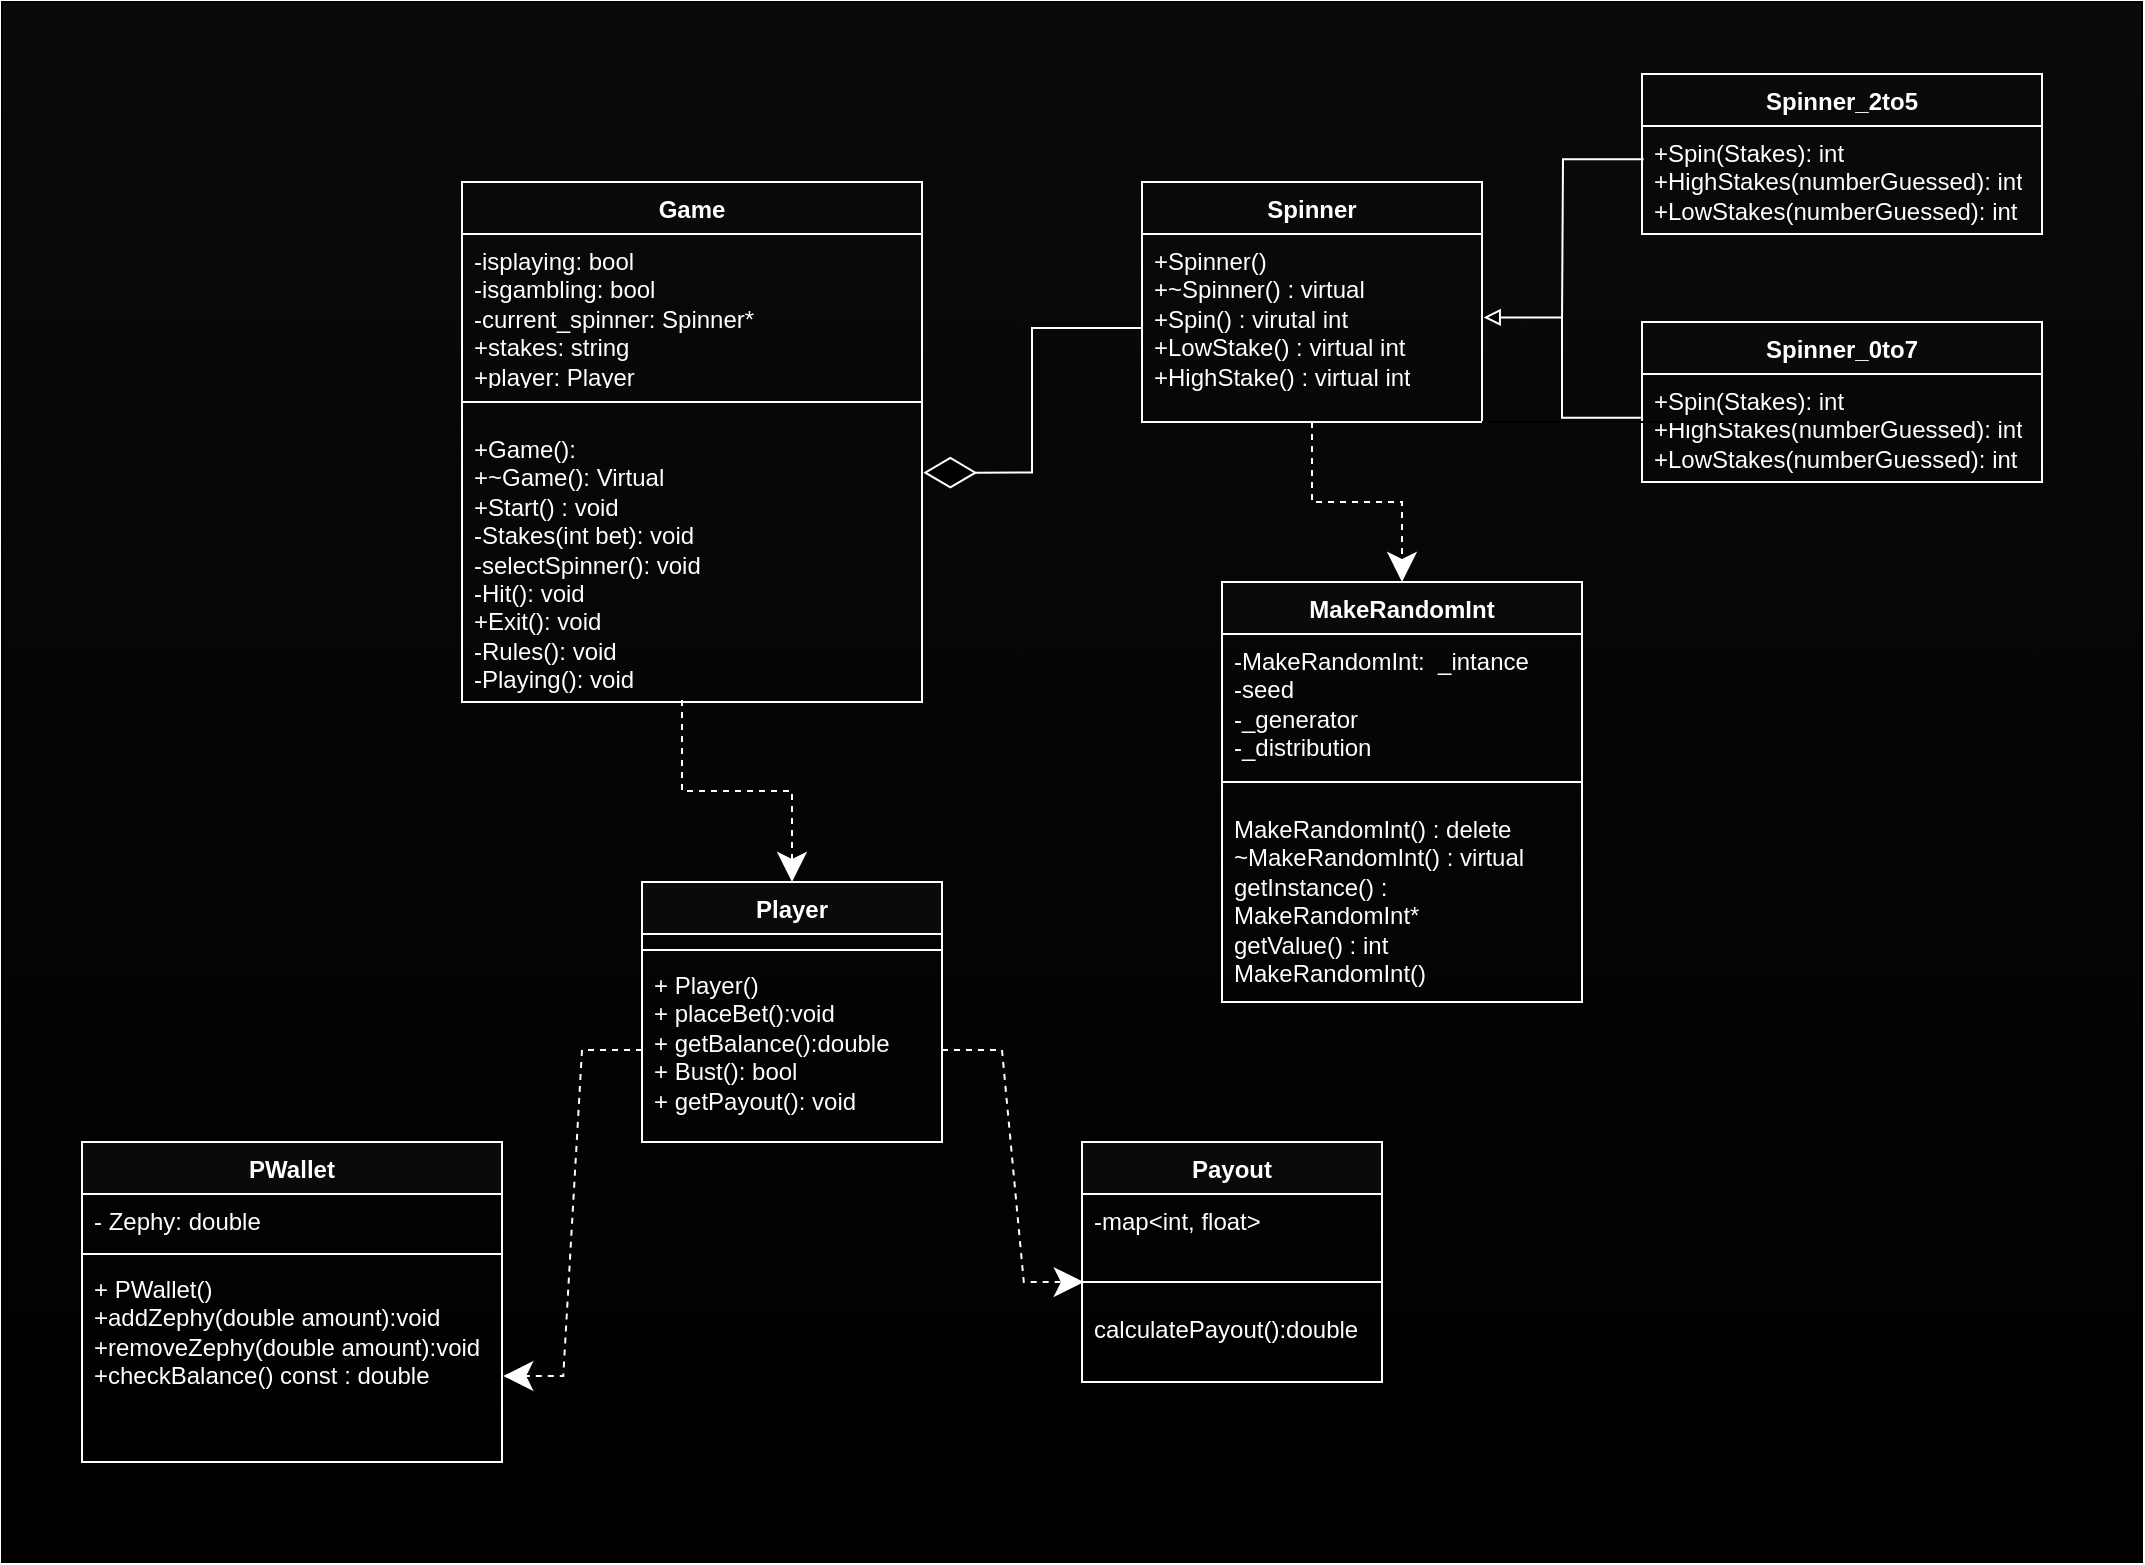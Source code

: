 <mxfile version="24.7.17">
  <diagram name="Page-1" id="nohZjSKMIGtjHGaeGY1K">
    <mxGraphModel dx="2578" dy="1682" grid="1" gridSize="10" guides="1" tooltips="1" connect="1" arrows="1" fold="1" page="1" pageScale="1" pageWidth="850" pageHeight="1100" math="0" shadow="0">
      <root>
        <mxCell id="0" />
        <mxCell id="1" parent="0" />
        <mxCell id="DpTovISTFQ44-LOnQZIC-1" value="" style="rounded=0;whiteSpace=wrap;html=1;fillColor=#0A0A0A;gradientColor=default;" vertex="1" parent="1">
          <mxGeometry width="1070" height="780" as="geometry" />
        </mxCell>
        <mxCell id="DpTovISTFQ44-LOnQZIC-3" value="&lt;font color=&quot;#ffffff&quot;&gt;Game&lt;/font&gt;" style="swimlane;fontStyle=1;align=center;verticalAlign=top;childLayout=stackLayout;horizontal=1;startSize=26;horizontalStack=0;resizeParent=1;resizeParentMax=0;resizeLast=0;collapsible=1;marginBottom=0;whiteSpace=wrap;html=1;fillColor=#0A0A0A;strokeColor=#FFFFFF;" vertex="1" parent="1">
          <mxGeometry x="230" y="90" width="230" height="260" as="geometry">
            <mxRectangle x="240" y="190" width="100" height="30" as="alternateBounds" />
          </mxGeometry>
        </mxCell>
        <mxCell id="DpTovISTFQ44-LOnQZIC-4" value="&lt;font color=&quot;#ffffff&quot;&gt;-isplaying: bool&lt;/font&gt;&lt;div&gt;&lt;span style=&quot;color: rgb(255, 255, 255);&quot;&gt;-isgambling: bool&lt;/span&gt;&lt;/div&gt;&lt;div&gt;&lt;font color=&quot;#ffffff&quot;&gt;-current_spinner: Spinner*&lt;/font&gt;&lt;/div&gt;&lt;div&gt;&lt;font color=&quot;#ffffff&quot;&gt;+&lt;/font&gt;&lt;span style=&quot;background-color: initial;&quot;&gt;&lt;font color=&quot;#ffffff&quot;&gt;stakes: string&lt;/font&gt;&lt;/span&gt;&lt;/div&gt;&lt;div&gt;&lt;span style=&quot;background-color: initial;&quot;&gt;&lt;font color=&quot;#ffffff&quot;&gt;+player: Player&lt;/font&gt;&lt;/span&gt;&lt;/div&gt;&lt;div&gt;&lt;font color=&quot;#ffffff&quot;&gt;&lt;br&gt;&lt;/font&gt;&lt;div&gt;&lt;font color=&quot;#ffffff&quot;&gt;&lt;br&gt;&lt;/font&gt;&lt;/div&gt;&lt;/div&gt;" style="text;strokeColor=none;fillColor=none;align=left;verticalAlign=top;spacingLeft=4;spacingRight=4;overflow=hidden;rotatable=0;points=[[0,0.5],[1,0.5]];portConstraint=eastwest;whiteSpace=wrap;html=1;" vertex="1" parent="DpTovISTFQ44-LOnQZIC-3">
          <mxGeometry y="26" width="230" height="74" as="geometry" />
        </mxCell>
        <mxCell id="DpTovISTFQ44-LOnQZIC-5" value="" style="line;strokeWidth=1;fillColor=none;align=left;verticalAlign=middle;spacingTop=-1;spacingLeft=3;spacingRight=3;rotatable=0;labelPosition=right;points=[];portConstraint=eastwest;strokeColor=inherit;" vertex="1" parent="DpTovISTFQ44-LOnQZIC-3">
          <mxGeometry y="100" width="230" height="20" as="geometry" />
        </mxCell>
        <mxCell id="DpTovISTFQ44-LOnQZIC-6" value="&lt;div&gt;&lt;font color=&quot;#ffffff&quot;&gt;+Game():&lt;/font&gt;&lt;/div&gt;&lt;div&gt;&lt;font color=&quot;#ffffff&quot;&gt;+~Game(): Virtual&lt;/font&gt;&lt;/div&gt;&lt;font color=&quot;#ffffff&quot;&gt;+Start() : void&lt;/font&gt;&lt;div&gt;&lt;font color=&quot;#ffffff&quot;&gt;-Stakes(int bet): void&lt;/font&gt;&lt;/div&gt;&lt;div&gt;&lt;font color=&quot;#ffffff&quot;&gt;-selectSpinner(): void&lt;/font&gt;&lt;/div&gt;&lt;div&gt;&lt;font color=&quot;#ffffff&quot;&gt;-Hit(): void&lt;/font&gt;&lt;/div&gt;&lt;div&gt;&lt;font color=&quot;#ffffff&quot;&gt;+Exit(): void&lt;/font&gt;&lt;/div&gt;&lt;div&gt;&lt;font color=&quot;#ffffff&quot;&gt;-Rules(): void&lt;/font&gt;&lt;/div&gt;&lt;div&gt;&lt;font color=&quot;#ffffff&quot;&gt;-Playing(): void&lt;/font&gt;&lt;/div&gt;&lt;div&gt;&lt;font color=&quot;#ffffff&quot;&gt;&lt;br&gt;&lt;/font&gt;&lt;/div&gt;&lt;div&gt;&lt;font color=&quot;#ffffff&quot;&gt;&lt;br&gt;&lt;/font&gt;&lt;/div&gt;" style="text;strokeColor=none;fillColor=none;align=left;verticalAlign=top;spacingLeft=4;spacingRight=4;overflow=hidden;rotatable=0;points=[[0,0.5],[1,0.5]];portConstraint=eastwest;whiteSpace=wrap;html=1;" vertex="1" parent="DpTovISTFQ44-LOnQZIC-3">
          <mxGeometry y="120" width="230" height="140" as="geometry" />
        </mxCell>
        <mxCell id="DpTovISTFQ44-LOnQZIC-9" value="&lt;font color=&quot;#ffffff&quot;&gt;Player&lt;/font&gt;" style="swimlane;fontStyle=1;align=center;verticalAlign=top;childLayout=stackLayout;horizontal=1;startSize=26;horizontalStack=0;resizeParent=1;resizeParentMax=0;resizeLast=0;collapsible=1;marginBottom=0;whiteSpace=wrap;html=1;fillColor=#0A0A0A;strokeColor=#FFFFFF;" vertex="1" parent="1">
          <mxGeometry x="320" y="440" width="150" height="130" as="geometry">
            <mxRectangle x="265" y="540" width="100" height="30" as="alternateBounds" />
          </mxGeometry>
        </mxCell>
        <mxCell id="DpTovISTFQ44-LOnQZIC-10" value="z" style="text;strokeColor=none;fillColor=none;align=left;verticalAlign=top;spacingLeft=4;spacingRight=4;overflow=hidden;rotatable=0;points=[[0,0.5],[1,0.5]];portConstraint=eastwest;whiteSpace=wrap;html=1;" vertex="1" parent="DpTovISTFQ44-LOnQZIC-9">
          <mxGeometry y="26" width="150" height="4" as="geometry" />
        </mxCell>
        <mxCell id="DpTovISTFQ44-LOnQZIC-11" value="" style="line;strokeWidth=1;fillColor=none;align=left;verticalAlign=middle;spacingTop=-1;spacingLeft=3;spacingRight=3;rotatable=0;labelPosition=right;points=[];portConstraint=eastwest;strokeColor=inherit;" vertex="1" parent="DpTovISTFQ44-LOnQZIC-9">
          <mxGeometry y="30" width="150" height="8" as="geometry" />
        </mxCell>
        <mxCell id="DpTovISTFQ44-LOnQZIC-12" value="&lt;font color=&quot;#ffffff&quot;&gt;+ Player()&lt;/font&gt;&lt;div&gt;&lt;font color=&quot;#ffffff&quot;&gt;+ placeBet():void&lt;br&gt;&lt;/font&gt;&lt;div&gt;&lt;div&gt;&lt;font color=&quot;#ffffff&quot;&gt;+ getBalance():double&lt;/font&gt;&lt;/div&gt;&lt;/div&gt;&lt;div&gt;&lt;font color=&quot;#ffffff&quot;&gt;+ Bust(): bool&lt;/font&gt;&lt;/div&gt;&lt;div&gt;&lt;font color=&quot;#ffffff&quot;&gt;+ getPayout(): void&lt;/font&gt;&lt;/div&gt;&lt;/div&gt;" style="text;strokeColor=none;fillColor=none;align=left;verticalAlign=top;spacingLeft=4;spacingRight=4;overflow=hidden;rotatable=0;points=[[0,0.5],[1,0.5]];portConstraint=eastwest;whiteSpace=wrap;html=1;" vertex="1" parent="DpTovISTFQ44-LOnQZIC-9">
          <mxGeometry y="38" width="150" height="92" as="geometry" />
        </mxCell>
        <mxCell id="DpTovISTFQ44-LOnQZIC-17" value="&lt;font color=&quot;#ffffff&quot;&gt;Spinner&lt;/font&gt;" style="swimlane;fontStyle=1;align=center;verticalAlign=top;childLayout=stackLayout;horizontal=1;startSize=26;horizontalStack=0;resizeParent=1;resizeParentMax=0;resizeLast=0;collapsible=1;marginBottom=0;whiteSpace=wrap;html=1;fillColor=#0A0A0A;strokeColor=#FFFFFF;" vertex="1" parent="1">
          <mxGeometry x="570" y="90" width="170" height="120" as="geometry">
            <mxRectangle x="240" y="190" width="100" height="30" as="alternateBounds" />
          </mxGeometry>
        </mxCell>
        <mxCell id="DpTovISTFQ44-LOnQZIC-18" value="&lt;div&gt;&lt;font color=&quot;#ffffff&quot;&gt;+Spinner()&lt;/font&gt;&lt;/div&gt;&lt;div&gt;&lt;font color=&quot;#ffffff&quot;&gt;+~Spinner() : virtual&lt;/font&gt;&lt;/div&gt;&lt;font color=&quot;#ffffff&quot;&gt;+Spin() : virutal int&amp;nbsp;&lt;/font&gt;&lt;div&gt;&lt;font color=&quot;#ffffff&quot;&gt;+LowStake() : virtual int&lt;/font&gt;&lt;/div&gt;&lt;div&gt;&lt;font color=&quot;#ffffff&quot;&gt;+HighStake() : virtual int&lt;/font&gt;&lt;/div&gt;" style="text;strokeColor=none;fillColor=none;align=left;verticalAlign=top;spacingLeft=4;spacingRight=4;overflow=hidden;rotatable=0;points=[[0,0.5],[1,0.5]];portConstraint=eastwest;whiteSpace=wrap;html=1;" vertex="1" parent="DpTovISTFQ44-LOnQZIC-17">
          <mxGeometry y="26" width="170" height="94" as="geometry" />
        </mxCell>
        <mxCell id="CNY4v5Ne8uMDkskaMdrx-14" value="&lt;font color=&quot;#ffffff&quot;&gt;PWallet&lt;/font&gt;" style="swimlane;fontStyle=1;align=center;verticalAlign=top;childLayout=stackLayout;horizontal=1;startSize=26;horizontalStack=0;resizeParent=1;resizeParentMax=0;resizeLast=0;collapsible=1;marginBottom=0;whiteSpace=wrap;html=1;fillColor=#0A0A0A;strokeColor=#FFFFFF;" vertex="1" parent="1">
          <mxGeometry x="40" y="570" width="210" height="160" as="geometry">
            <mxRectangle x="240" y="190" width="100" height="30" as="alternateBounds" />
          </mxGeometry>
        </mxCell>
        <mxCell id="CNY4v5Ne8uMDkskaMdrx-15" value="&lt;font color=&quot;#ffffff&quot;&gt;- Zephy: double&lt;/font&gt;" style="text;strokeColor=none;fillColor=none;align=left;verticalAlign=top;spacingLeft=4;spacingRight=4;overflow=hidden;rotatable=0;points=[[0,0.5],[1,0.5]];portConstraint=eastwest;whiteSpace=wrap;html=1;" vertex="1" parent="CNY4v5Ne8uMDkskaMdrx-14">
          <mxGeometry y="26" width="210" height="26" as="geometry" />
        </mxCell>
        <mxCell id="CNY4v5Ne8uMDkskaMdrx-16" value="" style="line;strokeWidth=1;fillColor=none;align=left;verticalAlign=middle;spacingTop=-1;spacingLeft=3;spacingRight=3;rotatable=0;labelPosition=right;points=[];portConstraint=eastwest;strokeColor=inherit;" vertex="1" parent="CNY4v5Ne8uMDkskaMdrx-14">
          <mxGeometry y="52" width="210" height="8" as="geometry" />
        </mxCell>
        <mxCell id="CNY4v5Ne8uMDkskaMdrx-17" value="&lt;font color=&quot;#ffffff&quot;&gt;+ PWallet()&lt;/font&gt;&lt;div&gt;&lt;font color=&quot;#ffffff&quot;&gt;+addZephy(double amount):void&lt;/font&gt;&lt;/div&gt;&lt;div&gt;&lt;font color=&quot;#ffffff&quot;&gt;+removeZephy(double amount):void&lt;/font&gt;&lt;/div&gt;&lt;div&gt;&lt;font color=&quot;#ffffff&quot;&gt;+checkBalance() const : double&amp;nbsp;&lt;/font&gt;&lt;/div&gt;&lt;div&gt;&lt;font color=&quot;#ffffff&quot;&gt;&lt;br&gt;&lt;/font&gt;&lt;/div&gt;" style="text;strokeColor=none;fillColor=none;align=left;verticalAlign=top;spacingLeft=4;spacingRight=4;overflow=hidden;rotatable=0;points=[[0,0.5],[1,0.5]];portConstraint=eastwest;whiteSpace=wrap;html=1;" vertex="1" parent="CNY4v5Ne8uMDkskaMdrx-14">
          <mxGeometry y="60" width="210" height="100" as="geometry" />
        </mxCell>
        <mxCell id="_mXiF8oOt-gSmoWnrUkr-2" value="&lt;font color=&quot;#ffffff&quot;&gt;Payout&lt;/font&gt;" style="swimlane;fontStyle=1;align=center;verticalAlign=top;childLayout=stackLayout;horizontal=1;startSize=26;horizontalStack=0;resizeParent=1;resizeParentMax=0;resizeLast=0;collapsible=1;marginBottom=0;whiteSpace=wrap;html=1;fillColor=#0A0A0A;strokeColor=#FFFFFF;" vertex="1" parent="1">
          <mxGeometry x="540" y="570" width="150" height="120" as="geometry">
            <mxRectangle x="240" y="190" width="100" height="30" as="alternateBounds" />
          </mxGeometry>
        </mxCell>
        <mxCell id="_mXiF8oOt-gSmoWnrUkr-3" value="&lt;div&gt;&lt;div&gt;&lt;font color=&quot;#ffffff&quot;&gt;-map&amp;lt;int, float&amp;gt;&lt;/font&gt;&lt;/div&gt;&lt;/div&gt;" style="text;strokeColor=none;fillColor=none;align=left;verticalAlign=top;spacingLeft=4;spacingRight=4;overflow=hidden;rotatable=0;points=[[0,0.5],[1,0.5]];portConstraint=eastwest;whiteSpace=wrap;html=1;" vertex="1" parent="_mXiF8oOt-gSmoWnrUkr-2">
          <mxGeometry y="26" width="150" height="34" as="geometry" />
        </mxCell>
        <mxCell id="_mXiF8oOt-gSmoWnrUkr-4" value="" style="line;strokeWidth=1;fillColor=none;align=left;verticalAlign=middle;spacingTop=-1;spacingLeft=3;spacingRight=3;rotatable=0;labelPosition=right;points=[];portConstraint=eastwest;strokeColor=inherit;" vertex="1" parent="_mXiF8oOt-gSmoWnrUkr-2">
          <mxGeometry y="60" width="150" height="20" as="geometry" />
        </mxCell>
        <mxCell id="_mXiF8oOt-gSmoWnrUkr-5" value="&lt;font color=&quot;#ffffff&quot;&gt;calculatePayout():double&lt;/font&gt;" style="text;strokeColor=none;fillColor=none;align=left;verticalAlign=top;spacingLeft=4;spacingRight=4;overflow=hidden;rotatable=0;points=[[0,0.5],[1,0.5]];portConstraint=eastwest;whiteSpace=wrap;html=1;" vertex="1" parent="_mXiF8oOt-gSmoWnrUkr-2">
          <mxGeometry y="80" width="150" height="40" as="geometry" />
        </mxCell>
        <mxCell id="DpTovISTFQ44-LOnQZIC-29" value="&lt;font color=&quot;#ffffff&quot;&gt;Spinner_2to5&lt;/font&gt;" style="swimlane;fontStyle=1;align=center;verticalAlign=top;childLayout=stackLayout;horizontal=1;startSize=26;horizontalStack=0;resizeParent=1;resizeParentMax=0;resizeLast=0;collapsible=1;marginBottom=0;whiteSpace=wrap;html=1;fillColor=#0A0A0A;strokeColor=#FFFFFF;" vertex="1" parent="1">
          <mxGeometry x="820" y="36" width="200" height="80" as="geometry">
            <mxRectangle x="240" y="190" width="100" height="30" as="alternateBounds" />
          </mxGeometry>
        </mxCell>
        <mxCell id="DpTovISTFQ44-LOnQZIC-30" value="&lt;font color=&quot;#ffffff&quot;&gt;+Spin(Stakes): int&lt;/font&gt;&lt;div&gt;&lt;font color=&quot;#ffffff&quot;&gt;+HighStakes(numberGuessed): int&lt;/font&gt;&lt;/div&gt;&lt;div&gt;&lt;span style=&quot;color: rgb(255, 255, 255);&quot;&gt;+LowStakes(numberGuessed): int&lt;/span&gt;&lt;font color=&quot;#ffffff&quot;&gt;&lt;br&gt;&lt;/font&gt;&lt;/div&gt;&lt;div&gt;&lt;font color=&quot;#ffffff&quot;&gt;&lt;br&gt;&lt;/font&gt;&lt;/div&gt;" style="text;strokeColor=none;fillColor=none;align=left;verticalAlign=top;spacingLeft=4;spacingRight=4;overflow=hidden;rotatable=0;points=[[0,0.5],[1,0.5]];portConstraint=eastwest;whiteSpace=wrap;html=1;" vertex="1" parent="DpTovISTFQ44-LOnQZIC-29">
          <mxGeometry y="26" width="200" height="54" as="geometry" />
        </mxCell>
        <mxCell id="CNY4v5Ne8uMDkskaMdrx-19" value="" style="endArrow=classic;endSize=12;dashed=1;html=1;rounded=0;exitX=0;exitY=0.5;exitDx=0;exitDy=0;entryX=1.003;entryY=0.57;entryDx=0;entryDy=0;entryPerimeter=0;strokeColor=#FFFFFF;edgeStyle=entityRelationEdgeStyle;endFill=1;" edge="1" parent="1" source="DpTovISTFQ44-LOnQZIC-12" target="CNY4v5Ne8uMDkskaMdrx-17">
          <mxGeometry width="160" relative="1" as="geometry">
            <mxPoint x="290" y="630" as="sourcePoint" />
            <mxPoint x="450" y="630" as="targetPoint" />
          </mxGeometry>
        </mxCell>
        <mxCell id="_mXiF8oOt-gSmoWnrUkr-7" value="&lt;font color=&quot;#ffffff&quot;&gt;Spinner_0to7&lt;/font&gt;" style="swimlane;fontStyle=1;align=center;verticalAlign=top;childLayout=stackLayout;horizontal=1;startSize=26;horizontalStack=0;resizeParent=1;resizeParentMax=0;resizeLast=0;collapsible=1;marginBottom=0;whiteSpace=wrap;html=1;fillColor=#0A0A0A;strokeColor=#FFFFFF;" vertex="1" parent="1">
          <mxGeometry x="820" y="160" width="200" height="80" as="geometry">
            <mxRectangle x="240" y="190" width="100" height="30" as="alternateBounds" />
          </mxGeometry>
        </mxCell>
        <mxCell id="_mXiF8oOt-gSmoWnrUkr-8" value="&lt;font color=&quot;#ffffff&quot;&gt;+Spin(Stakes): int&lt;/font&gt;&lt;div&gt;&lt;font color=&quot;#ffffff&quot;&gt;+HighStakes(numberGuessed): int&lt;/font&gt;&lt;/div&gt;&lt;div&gt;&lt;span style=&quot;color: rgb(255, 255, 255);&quot;&gt;+LowStakes(numberGuessed): int&lt;/span&gt;&lt;font color=&quot;#ffffff&quot;&gt;&lt;br&gt;&lt;/font&gt;&lt;/div&gt;&lt;div&gt;&lt;font color=&quot;#ffffff&quot;&gt;&lt;br&gt;&lt;/font&gt;&lt;/div&gt;" style="text;strokeColor=none;fillColor=none;align=left;verticalAlign=top;spacingLeft=4;spacingRight=4;overflow=hidden;rotatable=0;points=[[0,0.5],[1,0.5]];portConstraint=eastwest;whiteSpace=wrap;html=1;" vertex="1" parent="_mXiF8oOt-gSmoWnrUkr-7">
          <mxGeometry y="26" width="200" height="54" as="geometry" />
        </mxCell>
        <mxCell id="CNY4v5Ne8uMDkskaMdrx-20" value="" style="endArrow=classic;endSize=12;dashed=1;html=1;rounded=0;strokeColor=#FFFFFF;edgeStyle=entityRelationEdgeStyle;elbow=vertical;endFill=1;entryX=0.006;entryY=0.503;entryDx=0;entryDy=0;entryPerimeter=0;" edge="1" parent="1" source="DpTovISTFQ44-LOnQZIC-12" target="_mXiF8oOt-gSmoWnrUkr-4">
          <mxGeometry width="160" relative="1" as="geometry">
            <mxPoint x="514" y="488" as="sourcePoint" />
            <mxPoint x="660" y="660" as="targetPoint" />
          </mxGeometry>
        </mxCell>
        <mxCell id="DpTovISTFQ44-LOnQZIC-31" value="" style="endArrow=classic;endSize=12;dashed=1;html=1;rounded=0;strokeColor=#FFFFFF;edgeStyle=elbowEdgeStyle;endFill=1;entryX=0.5;entryY=0;entryDx=0;entryDy=0;elbow=vertical;" edge="1" parent="1" target="DpTovISTFQ44-LOnQZIC-9">
          <mxGeometry width="160" relative="1" as="geometry">
            <mxPoint x="340" y="349" as="sourcePoint" />
            <mxPoint x="510" y="450" as="targetPoint" />
          </mxGeometry>
        </mxCell>
        <mxCell id="DpTovISTFQ44-LOnQZIC-34" value="" style="endArrow=diamondThin;endFill=1;endSize=24;html=1;rounded=0;strokeColor=#FFFFFF;endFillColor=#000000;exitX=0;exitY=0.5;exitDx=0;exitDy=0;entryX=1.003;entryY=0.181;entryDx=0;entryDy=0;entryPerimeter=0;edgeStyle=orthogonalEdgeStyle;" edge="1" parent="1" source="DpTovISTFQ44-LOnQZIC-18" target="DpTovISTFQ44-LOnQZIC-6">
          <mxGeometry width="160" relative="1" as="geometry">
            <mxPoint x="490" y="250" as="sourcePoint" />
            <mxPoint x="650" y="250" as="targetPoint" />
          </mxGeometry>
        </mxCell>
        <mxCell id="DpTovISTFQ44-LOnQZIC-38" value="" style="endArrow=block;endFill=1;html=1;edgeStyle=orthogonalEdgeStyle;align=left;verticalAlign=top;rounded=0;strokeColor=#FFFFFF;endFillColor=#000000;entryX=1.005;entryY=0.444;entryDx=0;entryDy=0;entryPerimeter=0;exitX=-0.003;exitY=0.406;exitDx=0;exitDy=0;exitPerimeter=0;" edge="1" parent="1" source="_mXiF8oOt-gSmoWnrUkr-8" target="DpTovISTFQ44-LOnQZIC-18">
          <mxGeometry x="-1" relative="1" as="geometry">
            <mxPoint x="670" y="280" as="sourcePoint" />
            <mxPoint x="830" y="280" as="targetPoint" />
          </mxGeometry>
        </mxCell>
        <mxCell id="_mXiF8oOt-gSmoWnrUkr-9" value="&lt;font color=&quot;#ffffff&quot;&gt;MakeRandomInt&lt;/font&gt;" style="swimlane;fontStyle=1;align=center;verticalAlign=top;childLayout=stackLayout;horizontal=1;startSize=26;horizontalStack=0;resizeParent=1;resizeParentMax=0;resizeLast=0;collapsible=1;marginBottom=0;whiteSpace=wrap;html=1;fillColor=#0A0A0A;strokeColor=#FFFFFF;" vertex="1" parent="1">
          <mxGeometry x="610" y="290" width="180" height="210" as="geometry">
            <mxRectangle x="240" y="190" width="100" height="30" as="alternateBounds" />
          </mxGeometry>
        </mxCell>
        <mxCell id="_mXiF8oOt-gSmoWnrUkr-10" value="&lt;div&gt;&lt;div&gt;&lt;font color=&quot;#ffffff&quot;&gt;-MakeRandomInt:&amp;nbsp; _intance&lt;/font&gt;&lt;/div&gt;&lt;/div&gt;&lt;div&gt;&lt;font color=&quot;#ffffff&quot;&gt;-seed&lt;/font&gt;&lt;/div&gt;&lt;div&gt;&lt;font color=&quot;#ffffff&quot;&gt;-_generator&lt;/font&gt;&lt;/div&gt;&lt;div&gt;&lt;font color=&quot;#ffffff&quot;&gt;-_distribution&lt;/font&gt;&lt;/div&gt;" style="text;strokeColor=none;fillColor=none;align=left;verticalAlign=top;spacingLeft=4;spacingRight=4;overflow=hidden;rotatable=0;points=[[0,0.5],[1,0.5]];portConstraint=eastwest;whiteSpace=wrap;html=1;" vertex="1" parent="_mXiF8oOt-gSmoWnrUkr-9">
          <mxGeometry y="26" width="180" height="64" as="geometry" />
        </mxCell>
        <mxCell id="_mXiF8oOt-gSmoWnrUkr-11" value="" style="line;strokeWidth=1;fillColor=none;align=left;verticalAlign=middle;spacingTop=-1;spacingLeft=3;spacingRight=3;rotatable=0;labelPosition=right;points=[];portConstraint=eastwest;strokeColor=inherit;" vertex="1" parent="_mXiF8oOt-gSmoWnrUkr-9">
          <mxGeometry y="90" width="180" height="20" as="geometry" />
        </mxCell>
        <mxCell id="_mXiF8oOt-gSmoWnrUkr-12" value="&lt;font color=&quot;#ffffff&quot;&gt;MakeRandomInt() : delete&lt;/font&gt;&lt;div&gt;&lt;font color=&quot;#ffffff&quot;&gt;~MakeRandomInt() : virtual&lt;/font&gt;&lt;/div&gt;&lt;div&gt;&lt;font color=&quot;#ffffff&quot;&gt;getInstance() : MakeRandomInt*&amp;nbsp;&lt;/font&gt;&lt;/div&gt;&lt;div&gt;&lt;font color=&quot;#ffffff&quot;&gt;getValue() : int&lt;/font&gt;&lt;/div&gt;&lt;div&gt;&lt;font color=&quot;#ffffff&quot;&gt;MakeRandomInt()&amp;nbsp;&lt;/font&gt;&lt;/div&gt;" style="text;strokeColor=none;fillColor=none;align=left;verticalAlign=top;spacingLeft=4;spacingRight=4;overflow=hidden;rotatable=0;points=[[0,0.5],[1,0.5]];portConstraint=eastwest;whiteSpace=wrap;html=1;" vertex="1" parent="_mXiF8oOt-gSmoWnrUkr-9">
          <mxGeometry y="110" width="180" height="100" as="geometry" />
        </mxCell>
        <mxCell id="DpTovISTFQ44-LOnQZIC-42" value="" style="endArrow=none;html=1;edgeStyle=orthogonalEdgeStyle;rounded=0;" edge="1" parent="1">
          <mxGeometry relative="1" as="geometry">
            <mxPoint x="740" y="210" as="sourcePoint" />
            <mxPoint x="900" y="210" as="targetPoint" />
          </mxGeometry>
        </mxCell>
        <mxCell id="DpTovISTFQ44-LOnQZIC-45" value="" style="endArrow=none;html=1;edgeStyle=orthogonalEdgeStyle;rounded=0;strokeColor=#FFFFFF;entryX=0.004;entryY=0.308;entryDx=0;entryDy=0;entryPerimeter=0;" edge="1" parent="1" target="DpTovISTFQ44-LOnQZIC-30">
          <mxGeometry relative="1" as="geometry">
            <mxPoint x="780" y="160" as="sourcePoint" />
            <mxPoint x="880" y="260" as="targetPoint" />
          </mxGeometry>
        </mxCell>
        <mxCell id="_mXiF8oOt-gSmoWnrUkr-14" value="" style="endArrow=classic;endSize=12;dashed=1;html=1;rounded=0;strokeColor=#FFFFFF;edgeStyle=elbowEdgeStyle;endFill=1;entryX=0.5;entryY=0;entryDx=0;entryDy=0;elbow=vertical;" edge="1" parent="1" source="DpTovISTFQ44-LOnQZIC-18" target="_mXiF8oOt-gSmoWnrUkr-9">
          <mxGeometry width="160" relative="1" as="geometry">
            <mxPoint x="580" y="370" as="sourcePoint" />
            <mxPoint x="605" y="465.5" as="targetPoint" />
          </mxGeometry>
        </mxCell>
      </root>
    </mxGraphModel>
  </diagram>
</mxfile>
